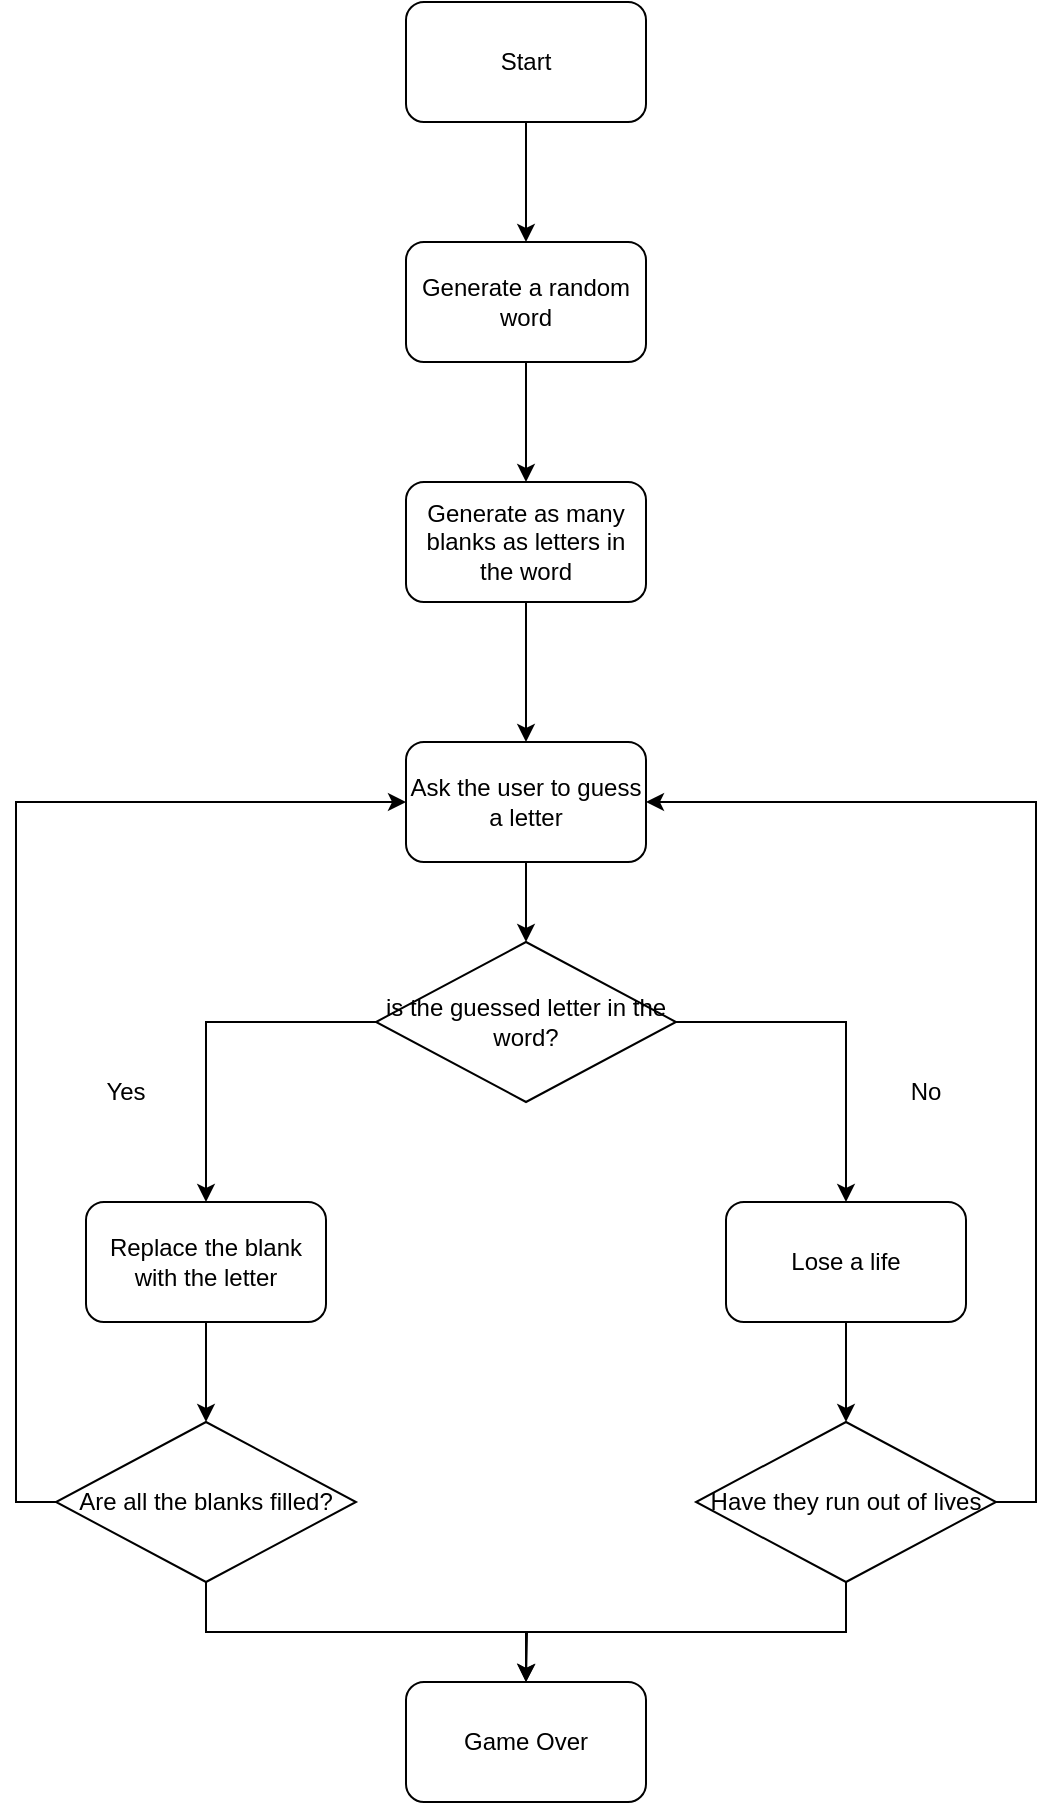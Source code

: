 <mxfile version="24.0.5" type="device">
  <diagram name="Page-1" id="p824ntUY7CD0bQ0piijh">
    <mxGraphModel dx="792" dy="1103" grid="1" gridSize="10" guides="1" tooltips="1" connect="1" arrows="1" fold="1" page="1" pageScale="1" pageWidth="850" pageHeight="1100" math="0" shadow="0">
      <root>
        <mxCell id="0" />
        <mxCell id="1" parent="0" />
        <mxCell id="j4HUMax_7GYs-LsPhQUX-11" style="edgeStyle=orthogonalEdgeStyle;rounded=0;orthogonalLoop=1;jettySize=auto;html=1;exitX=0.5;exitY=1;exitDx=0;exitDy=0;entryX=0.5;entryY=0;entryDx=0;entryDy=0;" edge="1" parent="1" source="j4HUMax_7GYs-LsPhQUX-1" target="j4HUMax_7GYs-LsPhQUX-3">
          <mxGeometry relative="1" as="geometry" />
        </mxCell>
        <mxCell id="j4HUMax_7GYs-LsPhQUX-1" value="Start" style="rounded=1;whiteSpace=wrap;html=1;" vertex="1" parent="1">
          <mxGeometry x="340" y="90" width="120" height="60" as="geometry" />
        </mxCell>
        <mxCell id="j4HUMax_7GYs-LsPhQUX-13" style="edgeStyle=orthogonalEdgeStyle;rounded=0;orthogonalLoop=1;jettySize=auto;html=1;exitX=0.5;exitY=1;exitDx=0;exitDy=0;entryX=0.5;entryY=0;entryDx=0;entryDy=0;" edge="1" parent="1" source="j4HUMax_7GYs-LsPhQUX-2" target="j4HUMax_7GYs-LsPhQUX-6">
          <mxGeometry relative="1" as="geometry" />
        </mxCell>
        <mxCell id="j4HUMax_7GYs-LsPhQUX-2" value="Generate as many blanks as letters in the word" style="rounded=1;whiteSpace=wrap;html=1;" vertex="1" parent="1">
          <mxGeometry x="340" y="330" width="120" height="60" as="geometry" />
        </mxCell>
        <mxCell id="j4HUMax_7GYs-LsPhQUX-12" style="edgeStyle=orthogonalEdgeStyle;rounded=0;orthogonalLoop=1;jettySize=auto;html=1;exitX=0.5;exitY=1;exitDx=0;exitDy=0;entryX=0.5;entryY=0;entryDx=0;entryDy=0;" edge="1" parent="1" source="j4HUMax_7GYs-LsPhQUX-3" target="j4HUMax_7GYs-LsPhQUX-2">
          <mxGeometry relative="1" as="geometry" />
        </mxCell>
        <mxCell id="j4HUMax_7GYs-LsPhQUX-3" value="Generate a random word" style="rounded=1;whiteSpace=wrap;html=1;" vertex="1" parent="1">
          <mxGeometry x="340" y="210" width="120" height="60" as="geometry" />
        </mxCell>
        <mxCell id="j4HUMax_7GYs-LsPhQUX-17" style="edgeStyle=orthogonalEdgeStyle;rounded=0;orthogonalLoop=1;jettySize=auto;html=1;exitX=0.5;exitY=1;exitDx=0;exitDy=0;entryX=0.5;entryY=0;entryDx=0;entryDy=0;" edge="1" parent="1" source="j4HUMax_7GYs-LsPhQUX-4" target="j4HUMax_7GYs-LsPhQUX-8">
          <mxGeometry relative="1" as="geometry" />
        </mxCell>
        <mxCell id="j4HUMax_7GYs-LsPhQUX-4" value="Replace the blank with the letter" style="rounded=1;whiteSpace=wrap;html=1;" vertex="1" parent="1">
          <mxGeometry x="180" y="690" width="120" height="60" as="geometry" />
        </mxCell>
        <mxCell id="j4HUMax_7GYs-LsPhQUX-15" style="edgeStyle=orthogonalEdgeStyle;rounded=0;orthogonalLoop=1;jettySize=auto;html=1;exitX=0;exitY=0.5;exitDx=0;exitDy=0;entryX=0.5;entryY=0;entryDx=0;entryDy=0;" edge="1" parent="1" source="j4HUMax_7GYs-LsPhQUX-5" target="j4HUMax_7GYs-LsPhQUX-4">
          <mxGeometry relative="1" as="geometry" />
        </mxCell>
        <mxCell id="j4HUMax_7GYs-LsPhQUX-16" style="edgeStyle=orthogonalEdgeStyle;rounded=0;orthogonalLoop=1;jettySize=auto;html=1;exitX=1;exitY=0.5;exitDx=0;exitDy=0;entryX=0.5;entryY=0;entryDx=0;entryDy=0;" edge="1" parent="1" source="j4HUMax_7GYs-LsPhQUX-5" target="j4HUMax_7GYs-LsPhQUX-7">
          <mxGeometry relative="1" as="geometry" />
        </mxCell>
        <mxCell id="j4HUMax_7GYs-LsPhQUX-5" value="is the guessed letter in the word?" style="rhombus;whiteSpace=wrap;html=1;" vertex="1" parent="1">
          <mxGeometry x="325" y="560" width="150" height="80" as="geometry" />
        </mxCell>
        <mxCell id="j4HUMax_7GYs-LsPhQUX-14" style="edgeStyle=orthogonalEdgeStyle;rounded=0;orthogonalLoop=1;jettySize=auto;html=1;exitX=0.5;exitY=1;exitDx=0;exitDy=0;entryX=0.5;entryY=0;entryDx=0;entryDy=0;" edge="1" parent="1" source="j4HUMax_7GYs-LsPhQUX-6" target="j4HUMax_7GYs-LsPhQUX-5">
          <mxGeometry relative="1" as="geometry" />
        </mxCell>
        <mxCell id="j4HUMax_7GYs-LsPhQUX-6" value="Ask the user to guess a letter" style="rounded=1;whiteSpace=wrap;html=1;" vertex="1" parent="1">
          <mxGeometry x="340" y="460" width="120" height="60" as="geometry" />
        </mxCell>
        <mxCell id="j4HUMax_7GYs-LsPhQUX-18" style="edgeStyle=orthogonalEdgeStyle;rounded=0;orthogonalLoop=1;jettySize=auto;html=1;exitX=0.5;exitY=1;exitDx=0;exitDy=0;entryX=0.5;entryY=0;entryDx=0;entryDy=0;" edge="1" parent="1" source="j4HUMax_7GYs-LsPhQUX-7" target="j4HUMax_7GYs-LsPhQUX-9">
          <mxGeometry relative="1" as="geometry" />
        </mxCell>
        <mxCell id="j4HUMax_7GYs-LsPhQUX-7" value="Lose a life" style="rounded=1;whiteSpace=wrap;html=1;" vertex="1" parent="1">
          <mxGeometry x="500" y="690" width="120" height="60" as="geometry" />
        </mxCell>
        <mxCell id="j4HUMax_7GYs-LsPhQUX-20" style="edgeStyle=orthogonalEdgeStyle;rounded=0;orthogonalLoop=1;jettySize=auto;html=1;exitX=0.5;exitY=1;exitDx=0;exitDy=0;" edge="1" parent="1" source="j4HUMax_7GYs-LsPhQUX-8">
          <mxGeometry relative="1" as="geometry">
            <mxPoint x="400" y="930" as="targetPoint" />
          </mxGeometry>
        </mxCell>
        <mxCell id="j4HUMax_7GYs-LsPhQUX-22" style="edgeStyle=orthogonalEdgeStyle;rounded=0;orthogonalLoop=1;jettySize=auto;html=1;exitX=0;exitY=0.5;exitDx=0;exitDy=0;entryX=0;entryY=0.5;entryDx=0;entryDy=0;" edge="1" parent="1" source="j4HUMax_7GYs-LsPhQUX-8" target="j4HUMax_7GYs-LsPhQUX-6">
          <mxGeometry relative="1" as="geometry" />
        </mxCell>
        <mxCell id="j4HUMax_7GYs-LsPhQUX-8" value="Are all the blanks filled?" style="rhombus;whiteSpace=wrap;html=1;" vertex="1" parent="1">
          <mxGeometry x="165" y="800" width="150" height="80" as="geometry" />
        </mxCell>
        <mxCell id="j4HUMax_7GYs-LsPhQUX-19" style="edgeStyle=orthogonalEdgeStyle;rounded=0;orthogonalLoop=1;jettySize=auto;html=1;exitX=0.5;exitY=1;exitDx=0;exitDy=0;entryX=0.5;entryY=0;entryDx=0;entryDy=0;" edge="1" parent="1" source="j4HUMax_7GYs-LsPhQUX-9" target="j4HUMax_7GYs-LsPhQUX-10">
          <mxGeometry relative="1" as="geometry" />
        </mxCell>
        <mxCell id="j4HUMax_7GYs-LsPhQUX-21" style="edgeStyle=orthogonalEdgeStyle;rounded=0;orthogonalLoop=1;jettySize=auto;html=1;exitX=1;exitY=0.5;exitDx=0;exitDy=0;entryX=1;entryY=0.5;entryDx=0;entryDy=0;" edge="1" parent="1" source="j4HUMax_7GYs-LsPhQUX-9" target="j4HUMax_7GYs-LsPhQUX-6">
          <mxGeometry relative="1" as="geometry" />
        </mxCell>
        <mxCell id="j4HUMax_7GYs-LsPhQUX-9" value="Have they run out of lives" style="rhombus;whiteSpace=wrap;html=1;" vertex="1" parent="1">
          <mxGeometry x="485" y="800" width="150" height="80" as="geometry" />
        </mxCell>
        <mxCell id="j4HUMax_7GYs-LsPhQUX-10" value="Game Over" style="rounded=1;whiteSpace=wrap;html=1;" vertex="1" parent="1">
          <mxGeometry x="340" y="930" width="120" height="60" as="geometry" />
        </mxCell>
        <mxCell id="j4HUMax_7GYs-LsPhQUX-23" value="Yes" style="text;html=1;align=center;verticalAlign=middle;whiteSpace=wrap;rounded=0;" vertex="1" parent="1">
          <mxGeometry x="170" y="620" width="60" height="30" as="geometry" />
        </mxCell>
        <mxCell id="j4HUMax_7GYs-LsPhQUX-24" value="No" style="text;html=1;align=center;verticalAlign=middle;whiteSpace=wrap;rounded=0;" vertex="1" parent="1">
          <mxGeometry x="570" y="620" width="60" height="30" as="geometry" />
        </mxCell>
      </root>
    </mxGraphModel>
  </diagram>
</mxfile>
